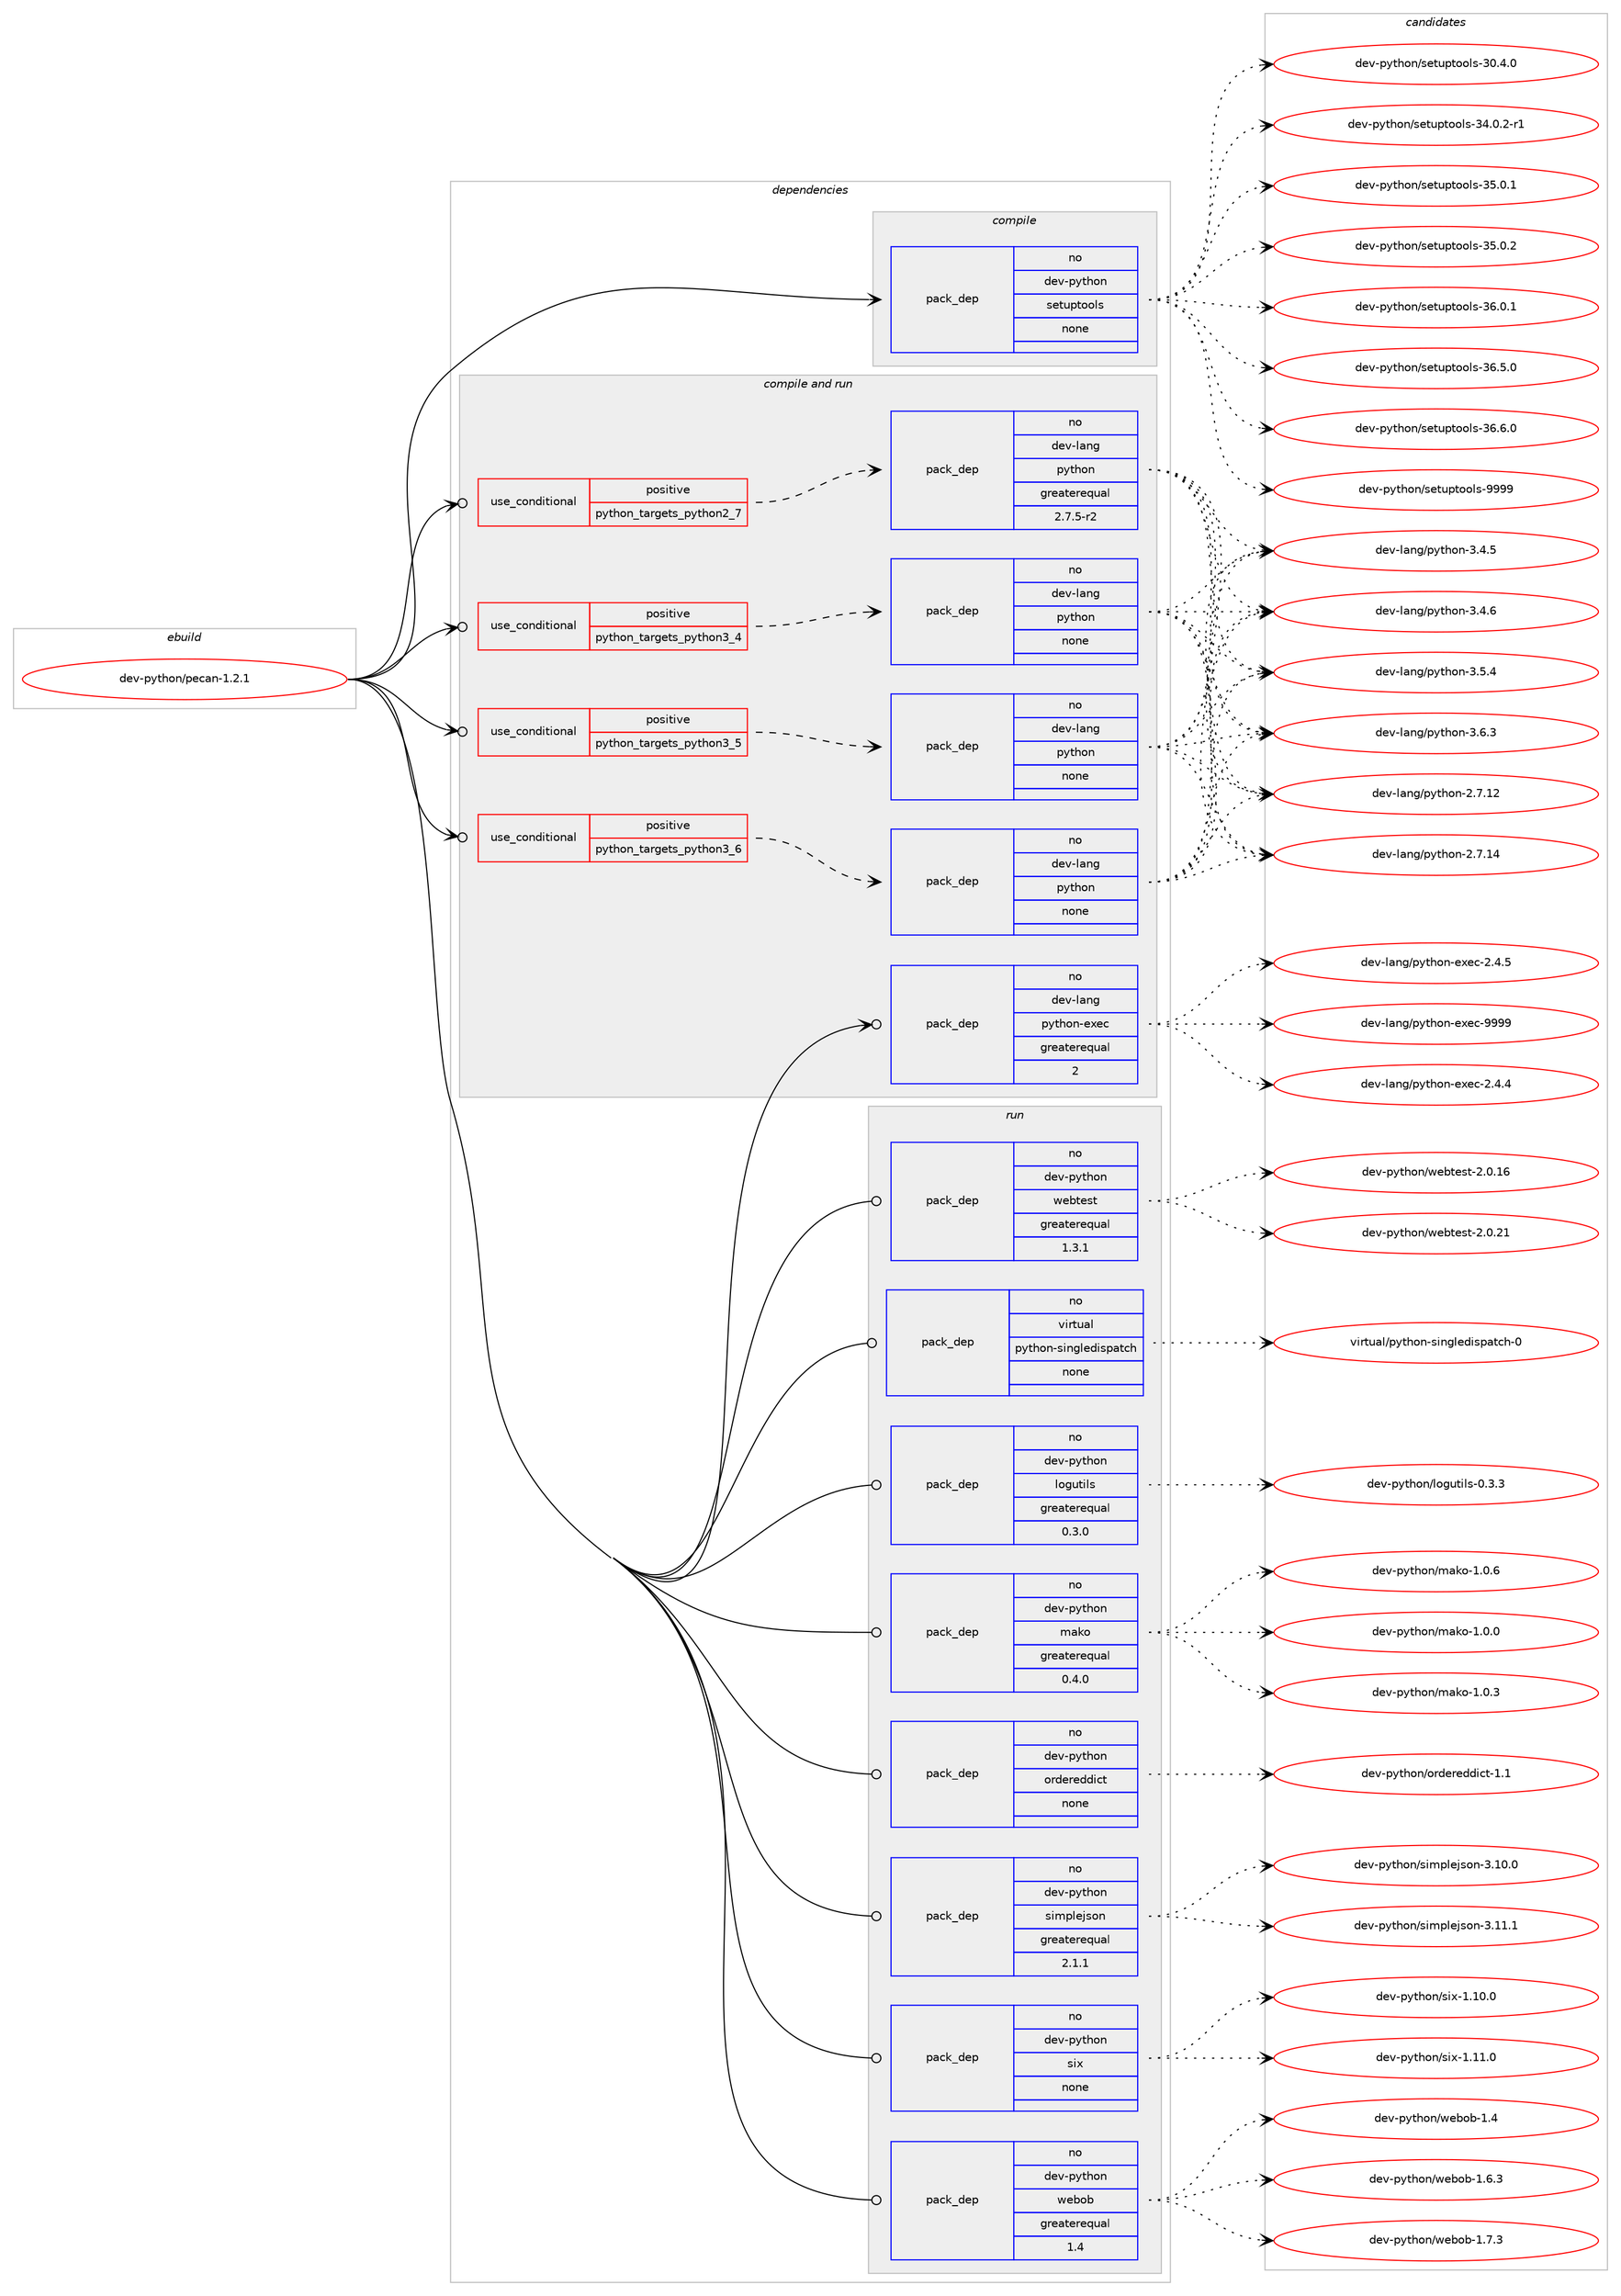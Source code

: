 digraph prolog {

# *************
# Graph options
# *************

newrank=true;
concentrate=true;
compound=true;
graph [rankdir=LR,fontname=Helvetica,fontsize=10,ranksep=1.5];#, ranksep=2.5, nodesep=0.2];
edge  [arrowhead=vee];
node  [fontname=Helvetica,fontsize=10];

# **********
# The ebuild
# **********

subgraph cluster_leftcol {
color=gray;
rank=same;
label=<<i>ebuild</i>>;
id [label="dev-python/pecan-1.2.1", color=red, width=4, href="../dev-python/pecan-1.2.1.svg"];
}

# ****************
# The dependencies
# ****************

subgraph cluster_midcol {
color=gray;
label=<<i>dependencies</i>>;
subgraph cluster_compile {
fillcolor="#eeeeee";
style=filled;
label=<<i>compile</i>>;
subgraph pack131796 {
dependency172859 [label=<<TABLE BORDER="0" CELLBORDER="1" CELLSPACING="0" CELLPADDING="4" WIDTH="220"><TR><TD ROWSPAN="6" CELLPADDING="30">pack_dep</TD></TR><TR><TD WIDTH="110">no</TD></TR><TR><TD>dev-python</TD></TR><TR><TD>setuptools</TD></TR><TR><TD>none</TD></TR><TR><TD></TD></TR></TABLE>>, shape=none, color=blue];
}
id:e -> dependency172859:w [weight=20,style="solid",arrowhead="vee"];
}
subgraph cluster_compileandrun {
fillcolor="#eeeeee";
style=filled;
label=<<i>compile and run</i>>;
subgraph cond37156 {
dependency172860 [label=<<TABLE BORDER="0" CELLBORDER="1" CELLSPACING="0" CELLPADDING="4"><TR><TD ROWSPAN="3" CELLPADDING="10">use_conditional</TD></TR><TR><TD>positive</TD></TR><TR><TD>python_targets_python2_7</TD></TR></TABLE>>, shape=none, color=red];
subgraph pack131797 {
dependency172861 [label=<<TABLE BORDER="0" CELLBORDER="1" CELLSPACING="0" CELLPADDING="4" WIDTH="220"><TR><TD ROWSPAN="6" CELLPADDING="30">pack_dep</TD></TR><TR><TD WIDTH="110">no</TD></TR><TR><TD>dev-lang</TD></TR><TR><TD>python</TD></TR><TR><TD>greaterequal</TD></TR><TR><TD>2.7.5-r2</TD></TR></TABLE>>, shape=none, color=blue];
}
dependency172860:e -> dependency172861:w [weight=20,style="dashed",arrowhead="vee"];
}
id:e -> dependency172860:w [weight=20,style="solid",arrowhead="odotvee"];
subgraph cond37157 {
dependency172862 [label=<<TABLE BORDER="0" CELLBORDER="1" CELLSPACING="0" CELLPADDING="4"><TR><TD ROWSPAN="3" CELLPADDING="10">use_conditional</TD></TR><TR><TD>positive</TD></TR><TR><TD>python_targets_python3_4</TD></TR></TABLE>>, shape=none, color=red];
subgraph pack131798 {
dependency172863 [label=<<TABLE BORDER="0" CELLBORDER="1" CELLSPACING="0" CELLPADDING="4" WIDTH="220"><TR><TD ROWSPAN="6" CELLPADDING="30">pack_dep</TD></TR><TR><TD WIDTH="110">no</TD></TR><TR><TD>dev-lang</TD></TR><TR><TD>python</TD></TR><TR><TD>none</TD></TR><TR><TD></TD></TR></TABLE>>, shape=none, color=blue];
}
dependency172862:e -> dependency172863:w [weight=20,style="dashed",arrowhead="vee"];
}
id:e -> dependency172862:w [weight=20,style="solid",arrowhead="odotvee"];
subgraph cond37158 {
dependency172864 [label=<<TABLE BORDER="0" CELLBORDER="1" CELLSPACING="0" CELLPADDING="4"><TR><TD ROWSPAN="3" CELLPADDING="10">use_conditional</TD></TR><TR><TD>positive</TD></TR><TR><TD>python_targets_python3_5</TD></TR></TABLE>>, shape=none, color=red];
subgraph pack131799 {
dependency172865 [label=<<TABLE BORDER="0" CELLBORDER="1" CELLSPACING="0" CELLPADDING="4" WIDTH="220"><TR><TD ROWSPAN="6" CELLPADDING="30">pack_dep</TD></TR><TR><TD WIDTH="110">no</TD></TR><TR><TD>dev-lang</TD></TR><TR><TD>python</TD></TR><TR><TD>none</TD></TR><TR><TD></TD></TR></TABLE>>, shape=none, color=blue];
}
dependency172864:e -> dependency172865:w [weight=20,style="dashed",arrowhead="vee"];
}
id:e -> dependency172864:w [weight=20,style="solid",arrowhead="odotvee"];
subgraph cond37159 {
dependency172866 [label=<<TABLE BORDER="0" CELLBORDER="1" CELLSPACING="0" CELLPADDING="4"><TR><TD ROWSPAN="3" CELLPADDING="10">use_conditional</TD></TR><TR><TD>positive</TD></TR><TR><TD>python_targets_python3_6</TD></TR></TABLE>>, shape=none, color=red];
subgraph pack131800 {
dependency172867 [label=<<TABLE BORDER="0" CELLBORDER="1" CELLSPACING="0" CELLPADDING="4" WIDTH="220"><TR><TD ROWSPAN="6" CELLPADDING="30">pack_dep</TD></TR><TR><TD WIDTH="110">no</TD></TR><TR><TD>dev-lang</TD></TR><TR><TD>python</TD></TR><TR><TD>none</TD></TR><TR><TD></TD></TR></TABLE>>, shape=none, color=blue];
}
dependency172866:e -> dependency172867:w [weight=20,style="dashed",arrowhead="vee"];
}
id:e -> dependency172866:w [weight=20,style="solid",arrowhead="odotvee"];
subgraph pack131801 {
dependency172868 [label=<<TABLE BORDER="0" CELLBORDER="1" CELLSPACING="0" CELLPADDING="4" WIDTH="220"><TR><TD ROWSPAN="6" CELLPADDING="30">pack_dep</TD></TR><TR><TD WIDTH="110">no</TD></TR><TR><TD>dev-lang</TD></TR><TR><TD>python-exec</TD></TR><TR><TD>greaterequal</TD></TR><TR><TD>2</TD></TR></TABLE>>, shape=none, color=blue];
}
id:e -> dependency172868:w [weight=20,style="solid",arrowhead="odotvee"];
}
subgraph cluster_run {
fillcolor="#eeeeee";
style=filled;
label=<<i>run</i>>;
subgraph pack131802 {
dependency172869 [label=<<TABLE BORDER="0" CELLBORDER="1" CELLSPACING="0" CELLPADDING="4" WIDTH="220"><TR><TD ROWSPAN="6" CELLPADDING="30">pack_dep</TD></TR><TR><TD WIDTH="110">no</TD></TR><TR><TD>dev-python</TD></TR><TR><TD>logutils</TD></TR><TR><TD>greaterequal</TD></TR><TR><TD>0.3.0</TD></TR></TABLE>>, shape=none, color=blue];
}
id:e -> dependency172869:w [weight=20,style="solid",arrowhead="odot"];
subgraph pack131803 {
dependency172870 [label=<<TABLE BORDER="0" CELLBORDER="1" CELLSPACING="0" CELLPADDING="4" WIDTH="220"><TR><TD ROWSPAN="6" CELLPADDING="30">pack_dep</TD></TR><TR><TD WIDTH="110">no</TD></TR><TR><TD>dev-python</TD></TR><TR><TD>mako</TD></TR><TR><TD>greaterequal</TD></TR><TR><TD>0.4.0</TD></TR></TABLE>>, shape=none, color=blue];
}
id:e -> dependency172870:w [weight=20,style="solid",arrowhead="odot"];
subgraph pack131804 {
dependency172871 [label=<<TABLE BORDER="0" CELLBORDER="1" CELLSPACING="0" CELLPADDING="4" WIDTH="220"><TR><TD ROWSPAN="6" CELLPADDING="30">pack_dep</TD></TR><TR><TD WIDTH="110">no</TD></TR><TR><TD>dev-python</TD></TR><TR><TD>ordereddict</TD></TR><TR><TD>none</TD></TR><TR><TD></TD></TR></TABLE>>, shape=none, color=blue];
}
id:e -> dependency172871:w [weight=20,style="solid",arrowhead="odot"];
subgraph pack131805 {
dependency172872 [label=<<TABLE BORDER="0" CELLBORDER="1" CELLSPACING="0" CELLPADDING="4" WIDTH="220"><TR><TD ROWSPAN="6" CELLPADDING="30">pack_dep</TD></TR><TR><TD WIDTH="110">no</TD></TR><TR><TD>dev-python</TD></TR><TR><TD>simplejson</TD></TR><TR><TD>greaterequal</TD></TR><TR><TD>2.1.1</TD></TR></TABLE>>, shape=none, color=blue];
}
id:e -> dependency172872:w [weight=20,style="solid",arrowhead="odot"];
subgraph pack131806 {
dependency172873 [label=<<TABLE BORDER="0" CELLBORDER="1" CELLSPACING="0" CELLPADDING="4" WIDTH="220"><TR><TD ROWSPAN="6" CELLPADDING="30">pack_dep</TD></TR><TR><TD WIDTH="110">no</TD></TR><TR><TD>dev-python</TD></TR><TR><TD>six</TD></TR><TR><TD>none</TD></TR><TR><TD></TD></TR></TABLE>>, shape=none, color=blue];
}
id:e -> dependency172873:w [weight=20,style="solid",arrowhead="odot"];
subgraph pack131807 {
dependency172874 [label=<<TABLE BORDER="0" CELLBORDER="1" CELLSPACING="0" CELLPADDING="4" WIDTH="220"><TR><TD ROWSPAN="6" CELLPADDING="30">pack_dep</TD></TR><TR><TD WIDTH="110">no</TD></TR><TR><TD>dev-python</TD></TR><TR><TD>webob</TD></TR><TR><TD>greaterequal</TD></TR><TR><TD>1.4</TD></TR></TABLE>>, shape=none, color=blue];
}
id:e -> dependency172874:w [weight=20,style="solid",arrowhead="odot"];
subgraph pack131808 {
dependency172875 [label=<<TABLE BORDER="0" CELLBORDER="1" CELLSPACING="0" CELLPADDING="4" WIDTH="220"><TR><TD ROWSPAN="6" CELLPADDING="30">pack_dep</TD></TR><TR><TD WIDTH="110">no</TD></TR><TR><TD>dev-python</TD></TR><TR><TD>webtest</TD></TR><TR><TD>greaterequal</TD></TR><TR><TD>1.3.1</TD></TR></TABLE>>, shape=none, color=blue];
}
id:e -> dependency172875:w [weight=20,style="solid",arrowhead="odot"];
subgraph pack131809 {
dependency172876 [label=<<TABLE BORDER="0" CELLBORDER="1" CELLSPACING="0" CELLPADDING="4" WIDTH="220"><TR><TD ROWSPAN="6" CELLPADDING="30">pack_dep</TD></TR><TR><TD WIDTH="110">no</TD></TR><TR><TD>virtual</TD></TR><TR><TD>python-singledispatch</TD></TR><TR><TD>none</TD></TR><TR><TD></TD></TR></TABLE>>, shape=none, color=blue];
}
id:e -> dependency172876:w [weight=20,style="solid",arrowhead="odot"];
}
}

# **************
# The candidates
# **************

subgraph cluster_choices {
rank=same;
color=gray;
label=<<i>candidates</i>>;

subgraph choice131796 {
color=black;
nodesep=1;
choice100101118451121211161041111104711510111611711211611111110811545514846524648 [label="dev-python/setuptools-30.4.0", color=red, width=4,href="../dev-python/setuptools-30.4.0.svg"];
choice1001011184511212111610411111047115101116117112116111111108115455152464846504511449 [label="dev-python/setuptools-34.0.2-r1", color=red, width=4,href="../dev-python/setuptools-34.0.2-r1.svg"];
choice100101118451121211161041111104711510111611711211611111110811545515346484649 [label="dev-python/setuptools-35.0.1", color=red, width=4,href="../dev-python/setuptools-35.0.1.svg"];
choice100101118451121211161041111104711510111611711211611111110811545515346484650 [label="dev-python/setuptools-35.0.2", color=red, width=4,href="../dev-python/setuptools-35.0.2.svg"];
choice100101118451121211161041111104711510111611711211611111110811545515446484649 [label="dev-python/setuptools-36.0.1", color=red, width=4,href="../dev-python/setuptools-36.0.1.svg"];
choice100101118451121211161041111104711510111611711211611111110811545515446534648 [label="dev-python/setuptools-36.5.0", color=red, width=4,href="../dev-python/setuptools-36.5.0.svg"];
choice100101118451121211161041111104711510111611711211611111110811545515446544648 [label="dev-python/setuptools-36.6.0", color=red, width=4,href="../dev-python/setuptools-36.6.0.svg"];
choice10010111845112121116104111110471151011161171121161111111081154557575757 [label="dev-python/setuptools-9999", color=red, width=4,href="../dev-python/setuptools-9999.svg"];
dependency172859:e -> choice100101118451121211161041111104711510111611711211611111110811545514846524648:w [style=dotted,weight="100"];
dependency172859:e -> choice1001011184511212111610411111047115101116117112116111111108115455152464846504511449:w [style=dotted,weight="100"];
dependency172859:e -> choice100101118451121211161041111104711510111611711211611111110811545515346484649:w [style=dotted,weight="100"];
dependency172859:e -> choice100101118451121211161041111104711510111611711211611111110811545515346484650:w [style=dotted,weight="100"];
dependency172859:e -> choice100101118451121211161041111104711510111611711211611111110811545515446484649:w [style=dotted,weight="100"];
dependency172859:e -> choice100101118451121211161041111104711510111611711211611111110811545515446534648:w [style=dotted,weight="100"];
dependency172859:e -> choice100101118451121211161041111104711510111611711211611111110811545515446544648:w [style=dotted,weight="100"];
dependency172859:e -> choice10010111845112121116104111110471151011161171121161111111081154557575757:w [style=dotted,weight="100"];
}
subgraph choice131797 {
color=black;
nodesep=1;
choice10010111845108971101034711212111610411111045504655464950 [label="dev-lang/python-2.7.12", color=red, width=4,href="../dev-lang/python-2.7.12.svg"];
choice10010111845108971101034711212111610411111045504655464952 [label="dev-lang/python-2.7.14", color=red, width=4,href="../dev-lang/python-2.7.14.svg"];
choice100101118451089711010347112121116104111110455146524653 [label="dev-lang/python-3.4.5", color=red, width=4,href="../dev-lang/python-3.4.5.svg"];
choice100101118451089711010347112121116104111110455146524654 [label="dev-lang/python-3.4.6", color=red, width=4,href="../dev-lang/python-3.4.6.svg"];
choice100101118451089711010347112121116104111110455146534652 [label="dev-lang/python-3.5.4", color=red, width=4,href="../dev-lang/python-3.5.4.svg"];
choice100101118451089711010347112121116104111110455146544651 [label="dev-lang/python-3.6.3", color=red, width=4,href="../dev-lang/python-3.6.3.svg"];
dependency172861:e -> choice10010111845108971101034711212111610411111045504655464950:w [style=dotted,weight="100"];
dependency172861:e -> choice10010111845108971101034711212111610411111045504655464952:w [style=dotted,weight="100"];
dependency172861:e -> choice100101118451089711010347112121116104111110455146524653:w [style=dotted,weight="100"];
dependency172861:e -> choice100101118451089711010347112121116104111110455146524654:w [style=dotted,weight="100"];
dependency172861:e -> choice100101118451089711010347112121116104111110455146534652:w [style=dotted,weight="100"];
dependency172861:e -> choice100101118451089711010347112121116104111110455146544651:w [style=dotted,weight="100"];
}
subgraph choice131798 {
color=black;
nodesep=1;
choice10010111845108971101034711212111610411111045504655464950 [label="dev-lang/python-2.7.12", color=red, width=4,href="../dev-lang/python-2.7.12.svg"];
choice10010111845108971101034711212111610411111045504655464952 [label="dev-lang/python-2.7.14", color=red, width=4,href="../dev-lang/python-2.7.14.svg"];
choice100101118451089711010347112121116104111110455146524653 [label="dev-lang/python-3.4.5", color=red, width=4,href="../dev-lang/python-3.4.5.svg"];
choice100101118451089711010347112121116104111110455146524654 [label="dev-lang/python-3.4.6", color=red, width=4,href="../dev-lang/python-3.4.6.svg"];
choice100101118451089711010347112121116104111110455146534652 [label="dev-lang/python-3.5.4", color=red, width=4,href="../dev-lang/python-3.5.4.svg"];
choice100101118451089711010347112121116104111110455146544651 [label="dev-lang/python-3.6.3", color=red, width=4,href="../dev-lang/python-3.6.3.svg"];
dependency172863:e -> choice10010111845108971101034711212111610411111045504655464950:w [style=dotted,weight="100"];
dependency172863:e -> choice10010111845108971101034711212111610411111045504655464952:w [style=dotted,weight="100"];
dependency172863:e -> choice100101118451089711010347112121116104111110455146524653:w [style=dotted,weight="100"];
dependency172863:e -> choice100101118451089711010347112121116104111110455146524654:w [style=dotted,weight="100"];
dependency172863:e -> choice100101118451089711010347112121116104111110455146534652:w [style=dotted,weight="100"];
dependency172863:e -> choice100101118451089711010347112121116104111110455146544651:w [style=dotted,weight="100"];
}
subgraph choice131799 {
color=black;
nodesep=1;
choice10010111845108971101034711212111610411111045504655464950 [label="dev-lang/python-2.7.12", color=red, width=4,href="../dev-lang/python-2.7.12.svg"];
choice10010111845108971101034711212111610411111045504655464952 [label="dev-lang/python-2.7.14", color=red, width=4,href="../dev-lang/python-2.7.14.svg"];
choice100101118451089711010347112121116104111110455146524653 [label="dev-lang/python-3.4.5", color=red, width=4,href="../dev-lang/python-3.4.5.svg"];
choice100101118451089711010347112121116104111110455146524654 [label="dev-lang/python-3.4.6", color=red, width=4,href="../dev-lang/python-3.4.6.svg"];
choice100101118451089711010347112121116104111110455146534652 [label="dev-lang/python-3.5.4", color=red, width=4,href="../dev-lang/python-3.5.4.svg"];
choice100101118451089711010347112121116104111110455146544651 [label="dev-lang/python-3.6.3", color=red, width=4,href="../dev-lang/python-3.6.3.svg"];
dependency172865:e -> choice10010111845108971101034711212111610411111045504655464950:w [style=dotted,weight="100"];
dependency172865:e -> choice10010111845108971101034711212111610411111045504655464952:w [style=dotted,weight="100"];
dependency172865:e -> choice100101118451089711010347112121116104111110455146524653:w [style=dotted,weight="100"];
dependency172865:e -> choice100101118451089711010347112121116104111110455146524654:w [style=dotted,weight="100"];
dependency172865:e -> choice100101118451089711010347112121116104111110455146534652:w [style=dotted,weight="100"];
dependency172865:e -> choice100101118451089711010347112121116104111110455146544651:w [style=dotted,weight="100"];
}
subgraph choice131800 {
color=black;
nodesep=1;
choice10010111845108971101034711212111610411111045504655464950 [label="dev-lang/python-2.7.12", color=red, width=4,href="../dev-lang/python-2.7.12.svg"];
choice10010111845108971101034711212111610411111045504655464952 [label="dev-lang/python-2.7.14", color=red, width=4,href="../dev-lang/python-2.7.14.svg"];
choice100101118451089711010347112121116104111110455146524653 [label="dev-lang/python-3.4.5", color=red, width=4,href="../dev-lang/python-3.4.5.svg"];
choice100101118451089711010347112121116104111110455146524654 [label="dev-lang/python-3.4.6", color=red, width=4,href="../dev-lang/python-3.4.6.svg"];
choice100101118451089711010347112121116104111110455146534652 [label="dev-lang/python-3.5.4", color=red, width=4,href="../dev-lang/python-3.5.4.svg"];
choice100101118451089711010347112121116104111110455146544651 [label="dev-lang/python-3.6.3", color=red, width=4,href="../dev-lang/python-3.6.3.svg"];
dependency172867:e -> choice10010111845108971101034711212111610411111045504655464950:w [style=dotted,weight="100"];
dependency172867:e -> choice10010111845108971101034711212111610411111045504655464952:w [style=dotted,weight="100"];
dependency172867:e -> choice100101118451089711010347112121116104111110455146524653:w [style=dotted,weight="100"];
dependency172867:e -> choice100101118451089711010347112121116104111110455146524654:w [style=dotted,weight="100"];
dependency172867:e -> choice100101118451089711010347112121116104111110455146534652:w [style=dotted,weight="100"];
dependency172867:e -> choice100101118451089711010347112121116104111110455146544651:w [style=dotted,weight="100"];
}
subgraph choice131801 {
color=black;
nodesep=1;
choice1001011184510897110103471121211161041111104510112010199455046524652 [label="dev-lang/python-exec-2.4.4", color=red, width=4,href="../dev-lang/python-exec-2.4.4.svg"];
choice1001011184510897110103471121211161041111104510112010199455046524653 [label="dev-lang/python-exec-2.4.5", color=red, width=4,href="../dev-lang/python-exec-2.4.5.svg"];
choice10010111845108971101034711212111610411111045101120101994557575757 [label="dev-lang/python-exec-9999", color=red, width=4,href="../dev-lang/python-exec-9999.svg"];
dependency172868:e -> choice1001011184510897110103471121211161041111104510112010199455046524652:w [style=dotted,weight="100"];
dependency172868:e -> choice1001011184510897110103471121211161041111104510112010199455046524653:w [style=dotted,weight="100"];
dependency172868:e -> choice10010111845108971101034711212111610411111045101120101994557575757:w [style=dotted,weight="100"];
}
subgraph choice131802 {
color=black;
nodesep=1;
choice1001011184511212111610411111047108111103117116105108115454846514651 [label="dev-python/logutils-0.3.3", color=red, width=4,href="../dev-python/logutils-0.3.3.svg"];
dependency172869:e -> choice1001011184511212111610411111047108111103117116105108115454846514651:w [style=dotted,weight="100"];
}
subgraph choice131803 {
color=black;
nodesep=1;
choice100101118451121211161041111104710997107111454946484648 [label="dev-python/mako-1.0.0", color=red, width=4,href="../dev-python/mako-1.0.0.svg"];
choice100101118451121211161041111104710997107111454946484651 [label="dev-python/mako-1.0.3", color=red, width=4,href="../dev-python/mako-1.0.3.svg"];
choice100101118451121211161041111104710997107111454946484654 [label="dev-python/mako-1.0.6", color=red, width=4,href="../dev-python/mako-1.0.6.svg"];
dependency172870:e -> choice100101118451121211161041111104710997107111454946484648:w [style=dotted,weight="100"];
dependency172870:e -> choice100101118451121211161041111104710997107111454946484651:w [style=dotted,weight="100"];
dependency172870:e -> choice100101118451121211161041111104710997107111454946484654:w [style=dotted,weight="100"];
}
subgraph choice131804 {
color=black;
nodesep=1;
choice10010111845112121116104111110471111141001011141011001001059911645494649 [label="dev-python/ordereddict-1.1", color=red, width=4,href="../dev-python/ordereddict-1.1.svg"];
dependency172871:e -> choice10010111845112121116104111110471111141001011141011001001059911645494649:w [style=dotted,weight="100"];
}
subgraph choice131805 {
color=black;
nodesep=1;
choice100101118451121211161041111104711510510911210810110611511111045514649484648 [label="dev-python/simplejson-3.10.0", color=red, width=4,href="../dev-python/simplejson-3.10.0.svg"];
choice100101118451121211161041111104711510510911210810110611511111045514649494649 [label="dev-python/simplejson-3.11.1", color=red, width=4,href="../dev-python/simplejson-3.11.1.svg"];
dependency172872:e -> choice100101118451121211161041111104711510510911210810110611511111045514649484648:w [style=dotted,weight="100"];
dependency172872:e -> choice100101118451121211161041111104711510510911210810110611511111045514649494649:w [style=dotted,weight="100"];
}
subgraph choice131806 {
color=black;
nodesep=1;
choice100101118451121211161041111104711510512045494649484648 [label="dev-python/six-1.10.0", color=red, width=4,href="../dev-python/six-1.10.0.svg"];
choice100101118451121211161041111104711510512045494649494648 [label="dev-python/six-1.11.0", color=red, width=4,href="../dev-python/six-1.11.0.svg"];
dependency172873:e -> choice100101118451121211161041111104711510512045494649484648:w [style=dotted,weight="100"];
dependency172873:e -> choice100101118451121211161041111104711510512045494649494648:w [style=dotted,weight="100"];
}
subgraph choice131807 {
color=black;
nodesep=1;
choice1001011184511212111610411111047119101981119845494652 [label="dev-python/webob-1.4", color=red, width=4,href="../dev-python/webob-1.4.svg"];
choice10010111845112121116104111110471191019811198454946544651 [label="dev-python/webob-1.6.3", color=red, width=4,href="../dev-python/webob-1.6.3.svg"];
choice10010111845112121116104111110471191019811198454946554651 [label="dev-python/webob-1.7.3", color=red, width=4,href="../dev-python/webob-1.7.3.svg"];
dependency172874:e -> choice1001011184511212111610411111047119101981119845494652:w [style=dotted,weight="100"];
dependency172874:e -> choice10010111845112121116104111110471191019811198454946544651:w [style=dotted,weight="100"];
dependency172874:e -> choice10010111845112121116104111110471191019811198454946554651:w [style=dotted,weight="100"];
}
subgraph choice131808 {
color=black;
nodesep=1;
choice10010111845112121116104111110471191019811610111511645504648464954 [label="dev-python/webtest-2.0.16", color=red, width=4,href="../dev-python/webtest-2.0.16.svg"];
choice10010111845112121116104111110471191019811610111511645504648465049 [label="dev-python/webtest-2.0.21", color=red, width=4,href="../dev-python/webtest-2.0.21.svg"];
dependency172875:e -> choice10010111845112121116104111110471191019811610111511645504648464954:w [style=dotted,weight="100"];
dependency172875:e -> choice10010111845112121116104111110471191019811610111511645504648465049:w [style=dotted,weight="100"];
}
subgraph choice131809 {
color=black;
nodesep=1;
choice11810511411611797108471121211161041111104511510511010310810110010511511297116991044548 [label="virtual/python-singledispatch-0", color=red, width=4,href="../virtual/python-singledispatch-0.svg"];
dependency172876:e -> choice11810511411611797108471121211161041111104511510511010310810110010511511297116991044548:w [style=dotted,weight="100"];
}
}

}
